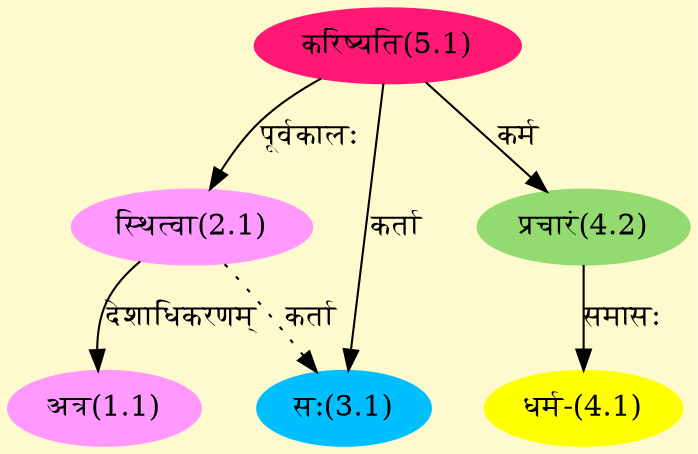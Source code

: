 digraph G{
rankdir=BT;
 compound=true;
 bgcolor="lemonchiffon1";
Node1_1 [style=filled, color="#FF99FF" label = "अत्र(1.1)"]
Node2_1 [style=filled, color="#FF99FF" label = "स्थित्वा(2.1)"]
Node5_1 [style=filled, color="#FF1975" label = "करिष्यति(5.1)"]
Node3_1 [style=filled, color="#00BFFF" label = "सः(3.1)"]
Node4_1 [style=filled, color="#FFFF00" label = "धर्म-(4.1)"]
Node4_2 [style=filled, color="#93DB70" label = "प्रचारं(4.2)"]
/* Start of Relations section */

Node1_1 -> Node2_1 [  label="देशाधिकरणम्"  dir="back" ]
Node2_1 -> Node5_1 [  label="पूर्वकालः"  dir="back" ]
Node3_1 -> Node5_1 [  label="कर्ता"  dir="back" ]
Node3_1 -> Node2_1 [ style=dotted label="कर्ता"  dir="back" ]
Node4_1 -> Node4_2 [  label="समासः"  dir="back" ]
Node4_2 -> Node5_1 [  label="कर्म"  dir="back" ]
}
